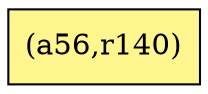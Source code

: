 digraph G {
rankdir=BT;ranksep="2.0";
"(a56,r140)" [shape=record,fillcolor=khaki1,style=filled,label="{(a56,r140)}"];
}